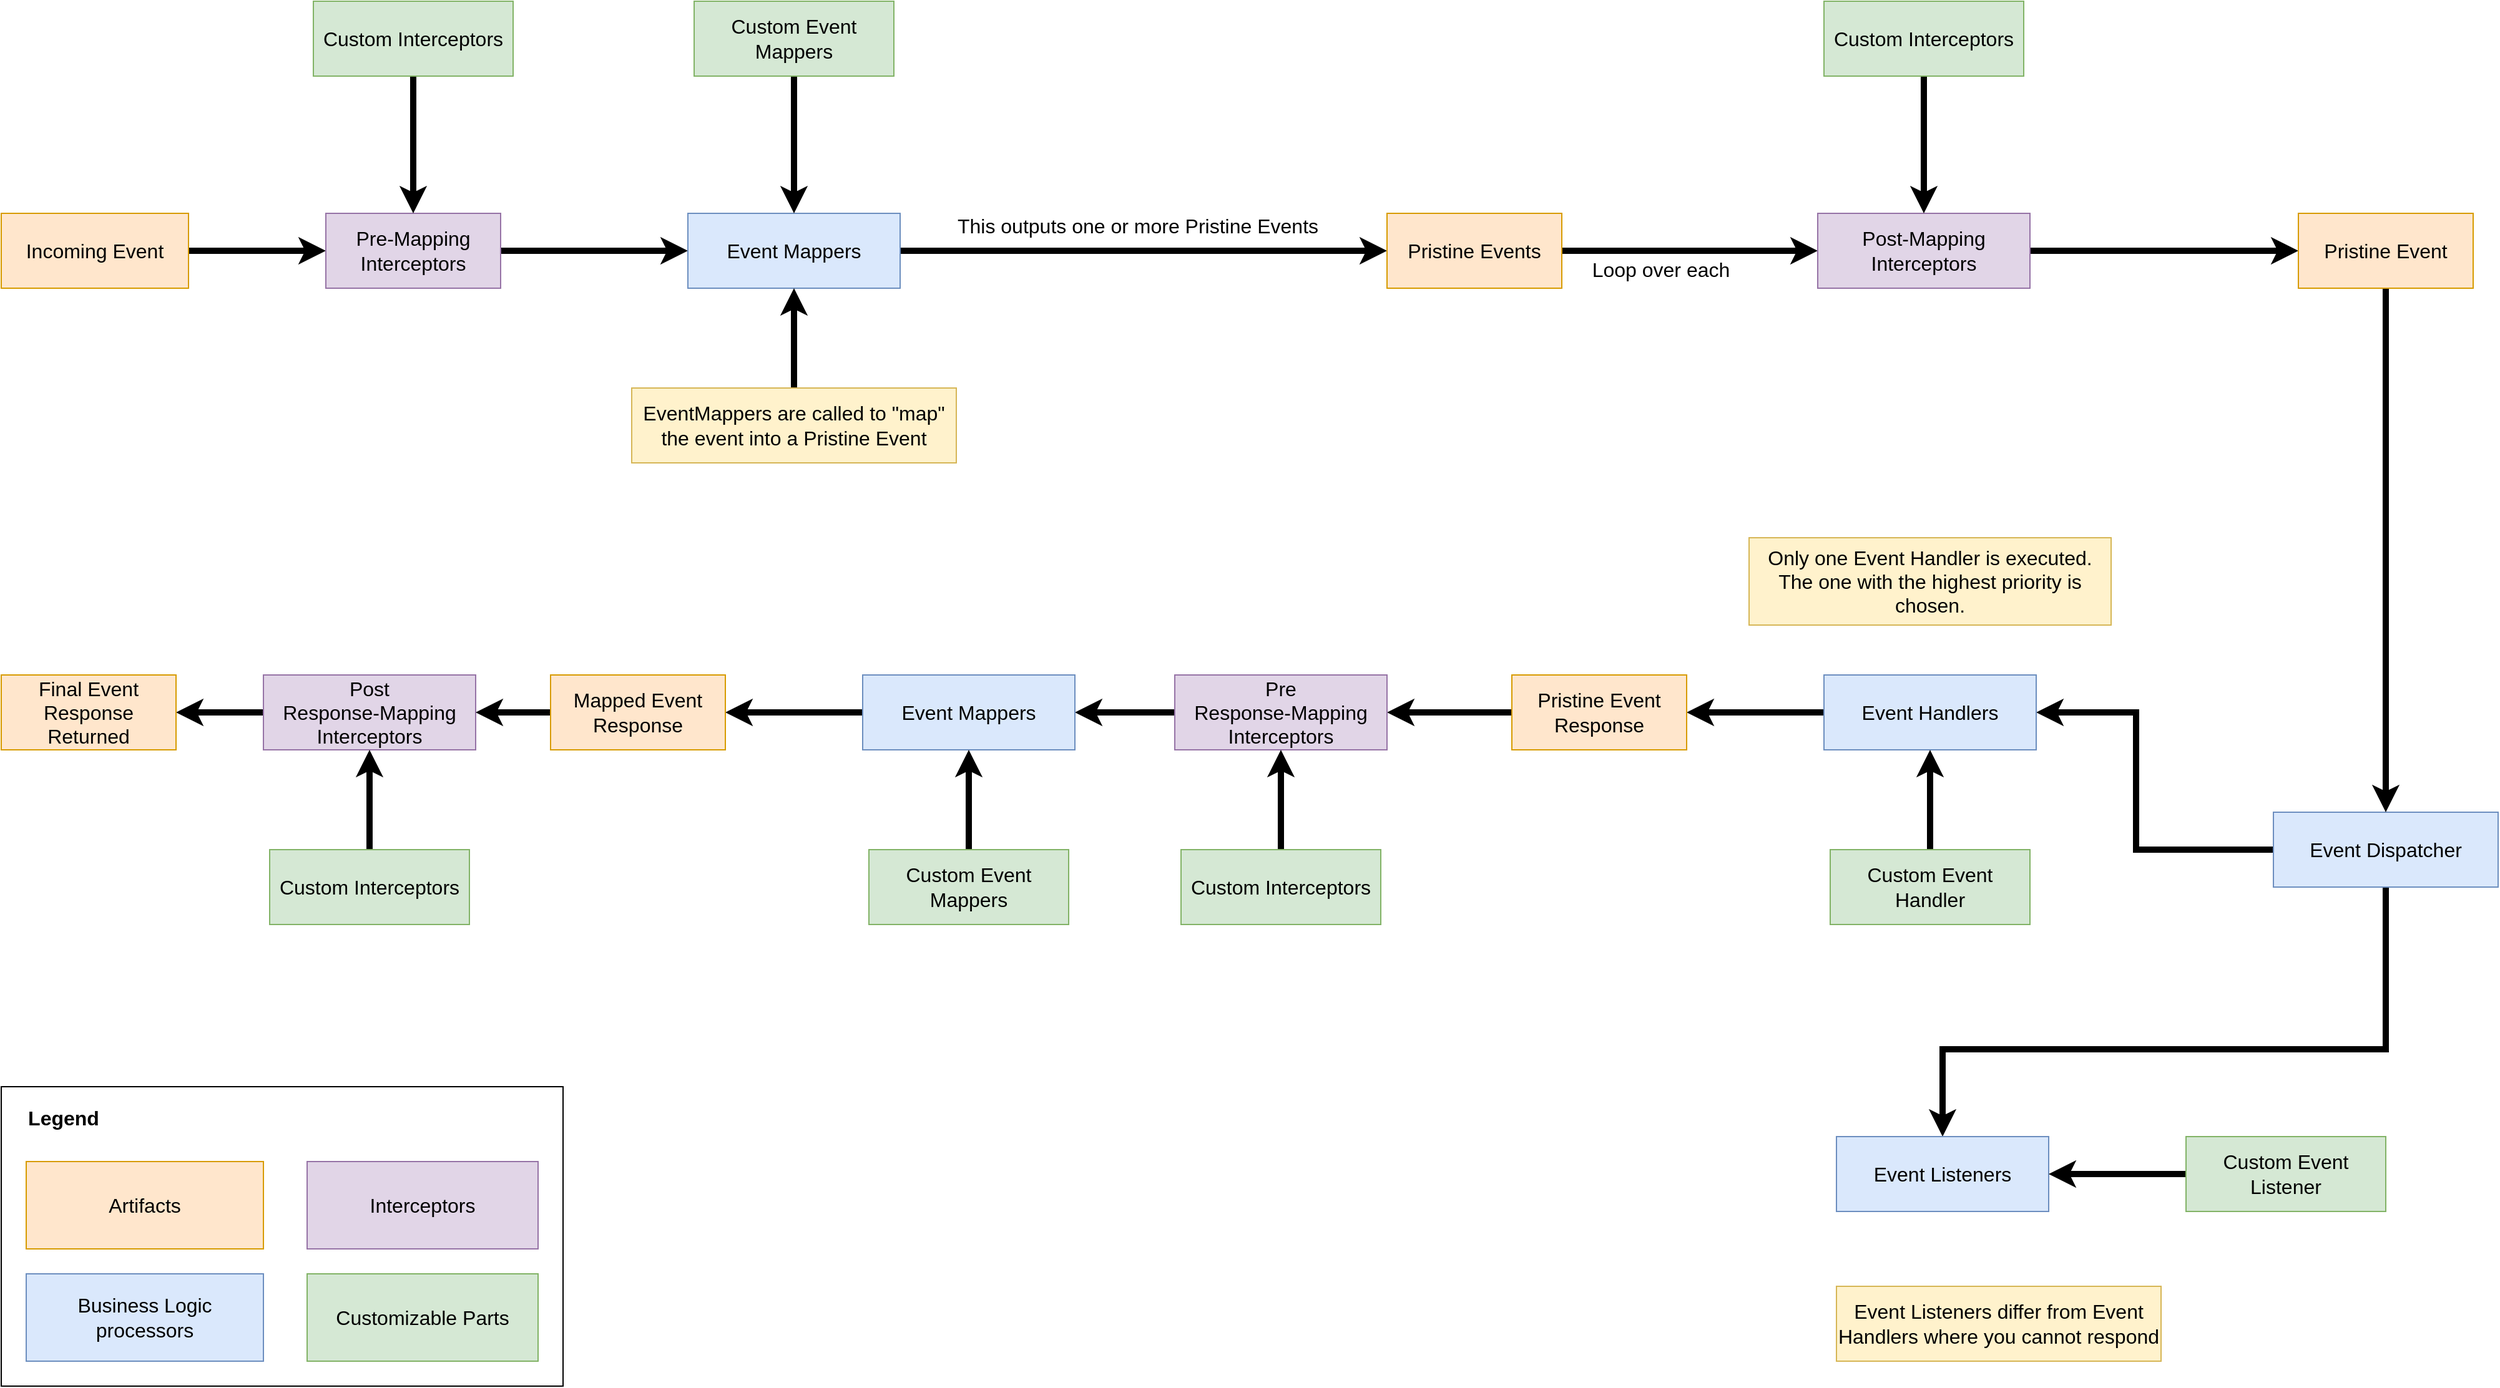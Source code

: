 <mxfile version="20.3.0" type="device"><diagram id="jnb7QRSpWnLv5S0A6KXx" name="Page-1"><mxGraphModel dx="2628" dy="1684" grid="1" gridSize="10" guides="1" tooltips="1" connect="1" arrows="1" fold="1" page="1" pageScale="1" pageWidth="850" pageHeight="1100" math="0" shadow="0"><root><mxCell id="0"/><mxCell id="1" parent="0"/><mxCell id="3rpy8T73p6GsE88v-nFB-4" style="edgeStyle=orthogonalEdgeStyle;rounded=0;orthogonalLoop=1;jettySize=auto;html=1;entryX=0;entryY=0.5;entryDx=0;entryDy=0;strokeWidth=5;fontSize=16;" edge="1" parent="1" source="3rpy8T73p6GsE88v-nFB-2" target="3rpy8T73p6GsE88v-nFB-3"><mxGeometry relative="1" as="geometry"/></mxCell><mxCell id="3rpy8T73p6GsE88v-nFB-2" value="Incoming Event" style="rounded=0;whiteSpace=wrap;html=1;fillColor=#ffe6cc;strokeColor=#d79b00;fontSize=16;" vertex="1" parent="1"><mxGeometry x="50" y="370" width="150" height="60" as="geometry"/></mxCell><mxCell id="3rpy8T73p6GsE88v-nFB-6" style="edgeStyle=orthogonalEdgeStyle;rounded=0;orthogonalLoop=1;jettySize=auto;html=1;entryX=0;entryY=0.5;entryDx=0;entryDy=0;strokeWidth=5;fontSize=16;" edge="1" parent="1" source="3rpy8T73p6GsE88v-nFB-3" target="3rpy8T73p6GsE88v-nFB-5"><mxGeometry relative="1" as="geometry"/></mxCell><mxCell id="3rpy8T73p6GsE88v-nFB-3" value="Pre-Mapping&lt;br&gt;Interceptors" style="rounded=0;whiteSpace=wrap;html=1;fillColor=#e1d5e7;strokeColor=#9673a6;fontSize=16;" vertex="1" parent="1"><mxGeometry x="310" y="370" width="140" height="60" as="geometry"/></mxCell><mxCell id="3rpy8T73p6GsE88v-nFB-10" style="edgeStyle=orthogonalEdgeStyle;rounded=0;orthogonalLoop=1;jettySize=auto;html=1;entryX=0;entryY=0.5;entryDx=0;entryDy=0;strokeWidth=5;fontSize=16;" edge="1" parent="1" source="3rpy8T73p6GsE88v-nFB-5" target="3rpy8T73p6GsE88v-nFB-9"><mxGeometry relative="1" as="geometry"/></mxCell><mxCell id="3rpy8T73p6GsE88v-nFB-11" value="This outputs one or more Pristine Events" style="edgeLabel;html=1;align=center;verticalAlign=middle;resizable=0;points=[];fontSize=16;" vertex="1" connectable="0" parent="3rpy8T73p6GsE88v-nFB-10"><mxGeometry x="-0.107" y="5" relative="1" as="geometry"><mxPoint x="16" y="-15" as="offset"/></mxGeometry></mxCell><mxCell id="3rpy8T73p6GsE88v-nFB-5" value="Event Mappers" style="rounded=0;whiteSpace=wrap;html=1;fillColor=#dae8fc;strokeColor=#6c8ebf;fontSize=16;" vertex="1" parent="1"><mxGeometry x="600" y="370" width="170" height="60" as="geometry"/></mxCell><mxCell id="3rpy8T73p6GsE88v-nFB-8" style="edgeStyle=orthogonalEdgeStyle;rounded=0;orthogonalLoop=1;jettySize=auto;html=1;strokeWidth=5;fontSize=16;" edge="1" parent="1" source="3rpy8T73p6GsE88v-nFB-7" target="3rpy8T73p6GsE88v-nFB-5"><mxGeometry relative="1" as="geometry"/></mxCell><mxCell id="3rpy8T73p6GsE88v-nFB-7" value="EventMappers are called to &quot;map&quot; the event into a Pristine Event" style="rounded=0;whiteSpace=wrap;html=1;fontSize=16;fillColor=#fff2cc;strokeColor=#d6b656;" vertex="1" parent="1"><mxGeometry x="555" y="510" width="260" height="60" as="geometry"/></mxCell><mxCell id="3rpy8T73p6GsE88v-nFB-13" style="edgeStyle=orthogonalEdgeStyle;rounded=0;orthogonalLoop=1;jettySize=auto;html=1;strokeWidth=5;fontSize=16;" edge="1" parent="1" source="3rpy8T73p6GsE88v-nFB-9" target="3rpy8T73p6GsE88v-nFB-12"><mxGeometry relative="1" as="geometry"/></mxCell><mxCell id="3rpy8T73p6GsE88v-nFB-14" value="Loop over each" style="edgeLabel;html=1;align=center;verticalAlign=middle;resizable=0;points=[];fontSize=16;" vertex="1" connectable="0" parent="3rpy8T73p6GsE88v-nFB-13"><mxGeometry x="-0.222" y="1" relative="1" as="geometry"><mxPoint x="-1" y="16" as="offset"/></mxGeometry></mxCell><mxCell id="3rpy8T73p6GsE88v-nFB-9" value="Pristine Events" style="rounded=0;whiteSpace=wrap;html=1;fontSize=16;fillColor=#ffe6cc;strokeColor=#d79b00;" vertex="1" parent="1"><mxGeometry x="1160" y="370" width="140" height="60" as="geometry"/></mxCell><mxCell id="3rpy8T73p6GsE88v-nFB-43" style="edgeStyle=orthogonalEdgeStyle;rounded=0;orthogonalLoop=1;jettySize=auto;html=1;strokeWidth=5;fontSize=16;" edge="1" parent="1" source="3rpy8T73p6GsE88v-nFB-12" target="3rpy8T73p6GsE88v-nFB-41"><mxGeometry relative="1" as="geometry"/></mxCell><mxCell id="3rpy8T73p6GsE88v-nFB-12" value="Post-Mapping Interceptors" style="rounded=0;whiteSpace=wrap;html=1;fillColor=#e1d5e7;strokeColor=#9673a6;fontSize=16;" vertex="1" parent="1"><mxGeometry x="1505" y="370" width="170" height="60" as="geometry"/></mxCell><mxCell id="3rpy8T73p6GsE88v-nFB-19" style="edgeStyle=orthogonalEdgeStyle;rounded=0;orthogonalLoop=1;jettySize=auto;html=1;entryX=1;entryY=0.5;entryDx=0;entryDy=0;strokeWidth=5;fontSize=16;" edge="1" parent="1" source="3rpy8T73p6GsE88v-nFB-15" target="3rpy8T73p6GsE88v-nFB-18"><mxGeometry relative="1" as="geometry"><Array as="points"><mxPoint x="1760" y="880"/><mxPoint x="1760" y="770"/></Array></mxGeometry></mxCell><mxCell id="3rpy8T73p6GsE88v-nFB-20" style="edgeStyle=orthogonalEdgeStyle;rounded=0;orthogonalLoop=1;jettySize=auto;html=1;strokeWidth=5;fontSize=16;" edge="1" parent="1" source="3rpy8T73p6GsE88v-nFB-15" target="3rpy8T73p6GsE88v-nFB-17"><mxGeometry relative="1" as="geometry"><Array as="points"><mxPoint x="1960" y="1040"/><mxPoint x="1605" y="1040"/></Array></mxGeometry></mxCell><mxCell id="3rpy8T73p6GsE88v-nFB-15" value="Event Dispatcher" style="rounded=0;whiteSpace=wrap;html=1;fillColor=#dae8fc;strokeColor=#6c8ebf;fontSize=16;" vertex="1" parent="1"><mxGeometry x="1870" y="850" width="180" height="60" as="geometry"/></mxCell><mxCell id="3rpy8T73p6GsE88v-nFB-17" value="Event Listeners" style="rounded=0;whiteSpace=wrap;html=1;fillColor=#dae8fc;strokeColor=#6c8ebf;fontSize=16;" vertex="1" parent="1"><mxGeometry x="1520" y="1110" width="170" height="60" as="geometry"/></mxCell><mxCell id="3rpy8T73p6GsE88v-nFB-31" style="edgeStyle=orthogonalEdgeStyle;rounded=0;orthogonalLoop=1;jettySize=auto;html=1;entryX=1;entryY=0.5;entryDx=0;entryDy=0;strokeWidth=5;fontSize=16;" edge="1" parent="1" source="3rpy8T73p6GsE88v-nFB-18" target="3rpy8T73p6GsE88v-nFB-23"><mxGeometry relative="1" as="geometry"/></mxCell><mxCell id="3rpy8T73p6GsE88v-nFB-18" value="Event Handlers" style="rounded=0;whiteSpace=wrap;html=1;fillColor=#dae8fc;strokeColor=#6c8ebf;fontSize=16;" vertex="1" parent="1"><mxGeometry x="1510" y="740" width="170" height="60" as="geometry"/></mxCell><mxCell id="3rpy8T73p6GsE88v-nFB-22" value="Event Listeners differ from Event Handlers where you cannot respond" style="rounded=0;whiteSpace=wrap;html=1;fontSize=16;fillColor=#fff2cc;strokeColor=#d6b656;" vertex="1" parent="1"><mxGeometry x="1520" y="1230" width="260" height="60" as="geometry"/></mxCell><mxCell id="3rpy8T73p6GsE88v-nFB-34" style="edgeStyle=orthogonalEdgeStyle;rounded=0;orthogonalLoop=1;jettySize=auto;html=1;strokeWidth=5;fontSize=16;" edge="1" parent="1" source="3rpy8T73p6GsE88v-nFB-23" target="3rpy8T73p6GsE88v-nFB-33"><mxGeometry relative="1" as="geometry"/></mxCell><mxCell id="3rpy8T73p6GsE88v-nFB-23" value="Pristine Event Response" style="rounded=0;whiteSpace=wrap;html=1;fontSize=16;fillColor=#ffe6cc;strokeColor=#d79b00;" vertex="1" parent="1"><mxGeometry x="1260" y="740" width="140" height="60" as="geometry"/></mxCell><mxCell id="3rpy8T73p6GsE88v-nFB-30" value="Only one Event Handler is executed. The one with the highest priority is chosen." style="rounded=0;whiteSpace=wrap;html=1;fontSize=16;fillColor=#fff2cc;strokeColor=#d6b656;" vertex="1" parent="1"><mxGeometry x="1450" y="630" width="290" height="70" as="geometry"/></mxCell><mxCell id="3rpy8T73p6GsE88v-nFB-36" style="edgeStyle=orthogonalEdgeStyle;rounded=0;orthogonalLoop=1;jettySize=auto;html=1;entryX=1;entryY=0.5;entryDx=0;entryDy=0;strokeWidth=5;fontSize=16;" edge="1" parent="1" source="3rpy8T73p6GsE88v-nFB-33" target="3rpy8T73p6GsE88v-nFB-35"><mxGeometry relative="1" as="geometry"/></mxCell><mxCell id="3rpy8T73p6GsE88v-nFB-33" value="Pre&lt;br&gt;Response-Mapping Interceptors" style="rounded=0;whiteSpace=wrap;html=1;fillColor=#e1d5e7;strokeColor=#9673a6;fontSize=16;" vertex="1" parent="1"><mxGeometry x="990" y="740" width="170" height="60" as="geometry"/></mxCell><mxCell id="3rpy8T73p6GsE88v-nFB-39" style="edgeStyle=orthogonalEdgeStyle;rounded=0;orthogonalLoop=1;jettySize=auto;html=1;strokeWidth=5;fontSize=16;" edge="1" parent="1" source="3rpy8T73p6GsE88v-nFB-35" target="3rpy8T73p6GsE88v-nFB-38"><mxGeometry relative="1" as="geometry"/></mxCell><mxCell id="3rpy8T73p6GsE88v-nFB-35" value="Event Mappers" style="rounded=0;whiteSpace=wrap;html=1;fillColor=#dae8fc;strokeColor=#6c8ebf;fontSize=16;" vertex="1" parent="1"><mxGeometry x="740" y="740" width="170" height="60" as="geometry"/></mxCell><mxCell id="3rpy8T73p6GsE88v-nFB-45" style="edgeStyle=orthogonalEdgeStyle;rounded=0;orthogonalLoop=1;jettySize=auto;html=1;entryX=1;entryY=0.5;entryDx=0;entryDy=0;strokeWidth=5;fontSize=16;" edge="1" parent="1" source="3rpy8T73p6GsE88v-nFB-37" target="3rpy8T73p6GsE88v-nFB-40"><mxGeometry relative="1" as="geometry"/></mxCell><mxCell id="3rpy8T73p6GsE88v-nFB-37" value="Post&lt;br&gt;Response-Mapping Interceptors" style="rounded=0;whiteSpace=wrap;html=1;fillColor=#e1d5e7;strokeColor=#9673a6;fontSize=16;" vertex="1" parent="1"><mxGeometry x="260" y="740" width="170" height="60" as="geometry"/></mxCell><mxCell id="3rpy8T73p6GsE88v-nFB-46" style="edgeStyle=orthogonalEdgeStyle;rounded=0;orthogonalLoop=1;jettySize=auto;html=1;entryX=1;entryY=0.5;entryDx=0;entryDy=0;strokeWidth=5;fontSize=16;" edge="1" parent="1" source="3rpy8T73p6GsE88v-nFB-38" target="3rpy8T73p6GsE88v-nFB-37"><mxGeometry relative="1" as="geometry"/></mxCell><mxCell id="3rpy8T73p6GsE88v-nFB-38" value="Mapped Event Response" style="rounded=0;whiteSpace=wrap;html=1;fontSize=16;fillColor=#ffe6cc;strokeColor=#d79b00;" vertex="1" parent="1"><mxGeometry x="490" y="740" width="140" height="60" as="geometry"/></mxCell><mxCell id="3rpy8T73p6GsE88v-nFB-40" value="Final Event Response Returned" style="rounded=0;whiteSpace=wrap;html=1;fontSize=16;fillColor=#ffe6cc;strokeColor=#d79b00;" vertex="1" parent="1"><mxGeometry x="50" y="740" width="140" height="60" as="geometry"/></mxCell><mxCell id="3rpy8T73p6GsE88v-nFB-44" style="edgeStyle=orthogonalEdgeStyle;rounded=0;orthogonalLoop=1;jettySize=auto;html=1;strokeWidth=5;fontSize=16;" edge="1" parent="1" source="3rpy8T73p6GsE88v-nFB-41" target="3rpy8T73p6GsE88v-nFB-15"><mxGeometry relative="1" as="geometry"/></mxCell><mxCell id="3rpy8T73p6GsE88v-nFB-41" value="Pristine Event" style="rounded=0;whiteSpace=wrap;html=1;fontSize=16;fillColor=#ffe6cc;strokeColor=#d79b00;" vertex="1" parent="1"><mxGeometry x="1890" y="370" width="140" height="60" as="geometry"/></mxCell><mxCell id="3rpy8T73p6GsE88v-nFB-49" style="edgeStyle=orthogonalEdgeStyle;rounded=0;orthogonalLoop=1;jettySize=auto;html=1;strokeWidth=5;fontSize=16;" edge="1" parent="1" source="3rpy8T73p6GsE88v-nFB-47" target="3rpy8T73p6GsE88v-nFB-5"><mxGeometry relative="1" as="geometry"/></mxCell><mxCell id="3rpy8T73p6GsE88v-nFB-47" value="Custom Event Mappers" style="rounded=0;whiteSpace=wrap;html=1;fillColor=#d5e8d4;strokeColor=#82b366;fontSize=16;" vertex="1" parent="1"><mxGeometry x="605" y="200" width="160" height="60" as="geometry"/></mxCell><mxCell id="3rpy8T73p6GsE88v-nFB-51" style="edgeStyle=orthogonalEdgeStyle;rounded=0;orthogonalLoop=1;jettySize=auto;html=1;entryX=0.5;entryY=1;entryDx=0;entryDy=0;strokeWidth=5;fontSize=16;" edge="1" parent="1" source="3rpy8T73p6GsE88v-nFB-50" target="3rpy8T73p6GsE88v-nFB-18"><mxGeometry relative="1" as="geometry"/></mxCell><mxCell id="3rpy8T73p6GsE88v-nFB-50" value="Custom Event Handler" style="rounded=0;whiteSpace=wrap;html=1;fillColor=#d5e8d4;strokeColor=#82b366;fontSize=16;" vertex="1" parent="1"><mxGeometry x="1515" y="880" width="160" height="60" as="geometry"/></mxCell><mxCell id="3rpy8T73p6GsE88v-nFB-53" style="edgeStyle=orthogonalEdgeStyle;rounded=0;orthogonalLoop=1;jettySize=auto;html=1;entryX=1;entryY=0.5;entryDx=0;entryDy=0;strokeWidth=5;fontSize=16;" edge="1" parent="1" source="3rpy8T73p6GsE88v-nFB-52" target="3rpy8T73p6GsE88v-nFB-17"><mxGeometry relative="1" as="geometry"/></mxCell><mxCell id="3rpy8T73p6GsE88v-nFB-52" value="Custom Event Listener" style="rounded=0;whiteSpace=wrap;html=1;fillColor=#d5e8d4;strokeColor=#82b366;fontSize=16;" vertex="1" parent="1"><mxGeometry x="1800" y="1110" width="160" height="60" as="geometry"/></mxCell><mxCell id="3rpy8T73p6GsE88v-nFB-55" style="edgeStyle=orthogonalEdgeStyle;rounded=0;orthogonalLoop=1;jettySize=auto;html=1;strokeWidth=5;fontSize=16;" edge="1" parent="1" source="3rpy8T73p6GsE88v-nFB-54" target="3rpy8T73p6GsE88v-nFB-35"><mxGeometry relative="1" as="geometry"/></mxCell><mxCell id="3rpy8T73p6GsE88v-nFB-54" value="Custom Event Mappers" style="rounded=0;whiteSpace=wrap;html=1;fillColor=#d5e8d4;strokeColor=#82b366;fontSize=16;" vertex="1" parent="1"><mxGeometry x="745" y="880" width="160" height="60" as="geometry"/></mxCell><mxCell id="3rpy8T73p6GsE88v-nFB-26" value="" style="rounded=0;whiteSpace=wrap;html=1;fontSize=16;" vertex="1" parent="1"><mxGeometry x="50" y="1070" width="450" height="240" as="geometry"/></mxCell><mxCell id="3rpy8T73p6GsE88v-nFB-24" value="Artifacts" style="rounded=0;whiteSpace=wrap;html=1;fontSize=16;fillColor=#ffe6cc;strokeColor=#d79b00;" vertex="1" parent="1"><mxGeometry x="70" y="1130" width="190" height="70" as="geometry"/></mxCell><mxCell id="3rpy8T73p6GsE88v-nFB-25" value="Legend" style="text;html=1;strokeColor=none;fillColor=none;align=center;verticalAlign=middle;whiteSpace=wrap;rounded=0;fontSize=16;fontStyle=1" vertex="1" parent="1"><mxGeometry x="70" y="1080" width="60" height="30" as="geometry"/></mxCell><mxCell id="3rpy8T73p6GsE88v-nFB-27" value="Business Logic processors" style="rounded=0;whiteSpace=wrap;html=1;fontSize=16;fillColor=#dae8fc;strokeColor=#6c8ebf;" vertex="1" parent="1"><mxGeometry x="70" y="1220" width="190" height="70" as="geometry"/></mxCell><mxCell id="3rpy8T73p6GsE88v-nFB-28" value="Interceptors" style="rounded=0;whiteSpace=wrap;html=1;fontSize=16;fillColor=#e1d5e7;strokeColor=#9673a6;" vertex="1" parent="1"><mxGeometry x="295" y="1130" width="185" height="70" as="geometry"/></mxCell><mxCell id="3rpy8T73p6GsE88v-nFB-56" value="Customizable Parts" style="rounded=0;whiteSpace=wrap;html=1;fontSize=16;fillColor=#d5e8d4;strokeColor=#82b366;" vertex="1" parent="1"><mxGeometry x="295" y="1220" width="185" height="70" as="geometry"/></mxCell><mxCell id="3rpy8T73p6GsE88v-nFB-58" style="edgeStyle=orthogonalEdgeStyle;rounded=0;orthogonalLoop=1;jettySize=auto;html=1;entryX=0.5;entryY=1;entryDx=0;entryDy=0;strokeWidth=5;fontSize=16;" edge="1" parent="1" source="3rpy8T73p6GsE88v-nFB-57" target="3rpy8T73p6GsE88v-nFB-33"><mxGeometry relative="1" as="geometry"/></mxCell><mxCell id="3rpy8T73p6GsE88v-nFB-57" value="Custom Interceptors" style="rounded=0;whiteSpace=wrap;html=1;fillColor=#d5e8d4;strokeColor=#82b366;fontSize=16;" vertex="1" parent="1"><mxGeometry x="995" y="880" width="160" height="60" as="geometry"/></mxCell><mxCell id="3rpy8T73p6GsE88v-nFB-60" style="edgeStyle=orthogonalEdgeStyle;rounded=0;orthogonalLoop=1;jettySize=auto;html=1;entryX=0.5;entryY=1;entryDx=0;entryDy=0;strokeWidth=5;fontSize=16;" edge="1" parent="1" source="3rpy8T73p6GsE88v-nFB-59" target="3rpy8T73p6GsE88v-nFB-37"><mxGeometry relative="1" as="geometry"/></mxCell><mxCell id="3rpy8T73p6GsE88v-nFB-59" value="Custom Interceptors" style="rounded=0;whiteSpace=wrap;html=1;fillColor=#d5e8d4;strokeColor=#82b366;fontSize=16;" vertex="1" parent="1"><mxGeometry x="265" y="880" width="160" height="60" as="geometry"/></mxCell><mxCell id="3rpy8T73p6GsE88v-nFB-63" style="edgeStyle=orthogonalEdgeStyle;rounded=0;orthogonalLoop=1;jettySize=auto;html=1;strokeWidth=5;fontSize=16;" edge="1" parent="1" source="3rpy8T73p6GsE88v-nFB-62" target="3rpy8T73p6GsE88v-nFB-3"><mxGeometry relative="1" as="geometry"/></mxCell><mxCell id="3rpy8T73p6GsE88v-nFB-62" value="Custom Interceptors" style="rounded=0;whiteSpace=wrap;html=1;fillColor=#d5e8d4;strokeColor=#82b366;fontSize=16;" vertex="1" parent="1"><mxGeometry x="300" y="200" width="160" height="60" as="geometry"/></mxCell><mxCell id="3rpy8T73p6GsE88v-nFB-65" style="edgeStyle=orthogonalEdgeStyle;rounded=0;orthogonalLoop=1;jettySize=auto;html=1;strokeWidth=5;fontSize=16;" edge="1" parent="1" source="3rpy8T73p6GsE88v-nFB-64" target="3rpy8T73p6GsE88v-nFB-12"><mxGeometry relative="1" as="geometry"/></mxCell><mxCell id="3rpy8T73p6GsE88v-nFB-64" value="Custom Interceptors" style="rounded=0;whiteSpace=wrap;html=1;fillColor=#d5e8d4;strokeColor=#82b366;fontSize=16;" vertex="1" parent="1"><mxGeometry x="1510" y="200" width="160" height="60" as="geometry"/></mxCell></root></mxGraphModel></diagram></mxfile>